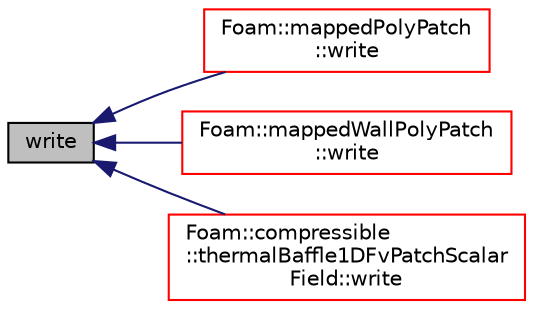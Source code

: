 digraph "write"
{
  bgcolor="transparent";
  edge [fontname="Helvetica",fontsize="10",labelfontname="Helvetica",labelfontsize="10"];
  node [fontname="Helvetica",fontsize="10",shape=record];
  rankdir="LR";
  Node1 [label="write",height=0.2,width=0.4,color="black", fillcolor="grey75", style="filled", fontcolor="black"];
  Node1 -> Node2 [dir="back",color="midnightblue",fontsize="10",style="solid",fontname="Helvetica"];
  Node2 [label="Foam::mappedPolyPatch\l::write",height=0.2,width=0.4,color="red",URL="$a01452.html#a0941061ad5a26be83b4107d05750ace6",tooltip="Write the polyPatch data as a dictionary. "];
  Node1 -> Node3 [dir="back",color="midnightblue",fontsize="10",style="solid",fontname="Helvetica"];
  Node3 [label="Foam::mappedWallPolyPatch\l::write",height=0.2,width=0.4,color="red",URL="$a01458.html#a0941061ad5a26be83b4107d05750ace6",tooltip="Write the polyPatch data as a dictionary. "];
  Node1 -> Node4 [dir="back",color="midnightblue",fontsize="10",style="solid",fontname="Helvetica"];
  Node4 [label="Foam::compressible\l::thermalBaffle1DFvPatchScalar\lField::write",height=0.2,width=0.4,color="red",URL="$a02654.html#a0941061ad5a26be83b4107d05750ace6",tooltip="Write. "];
}
